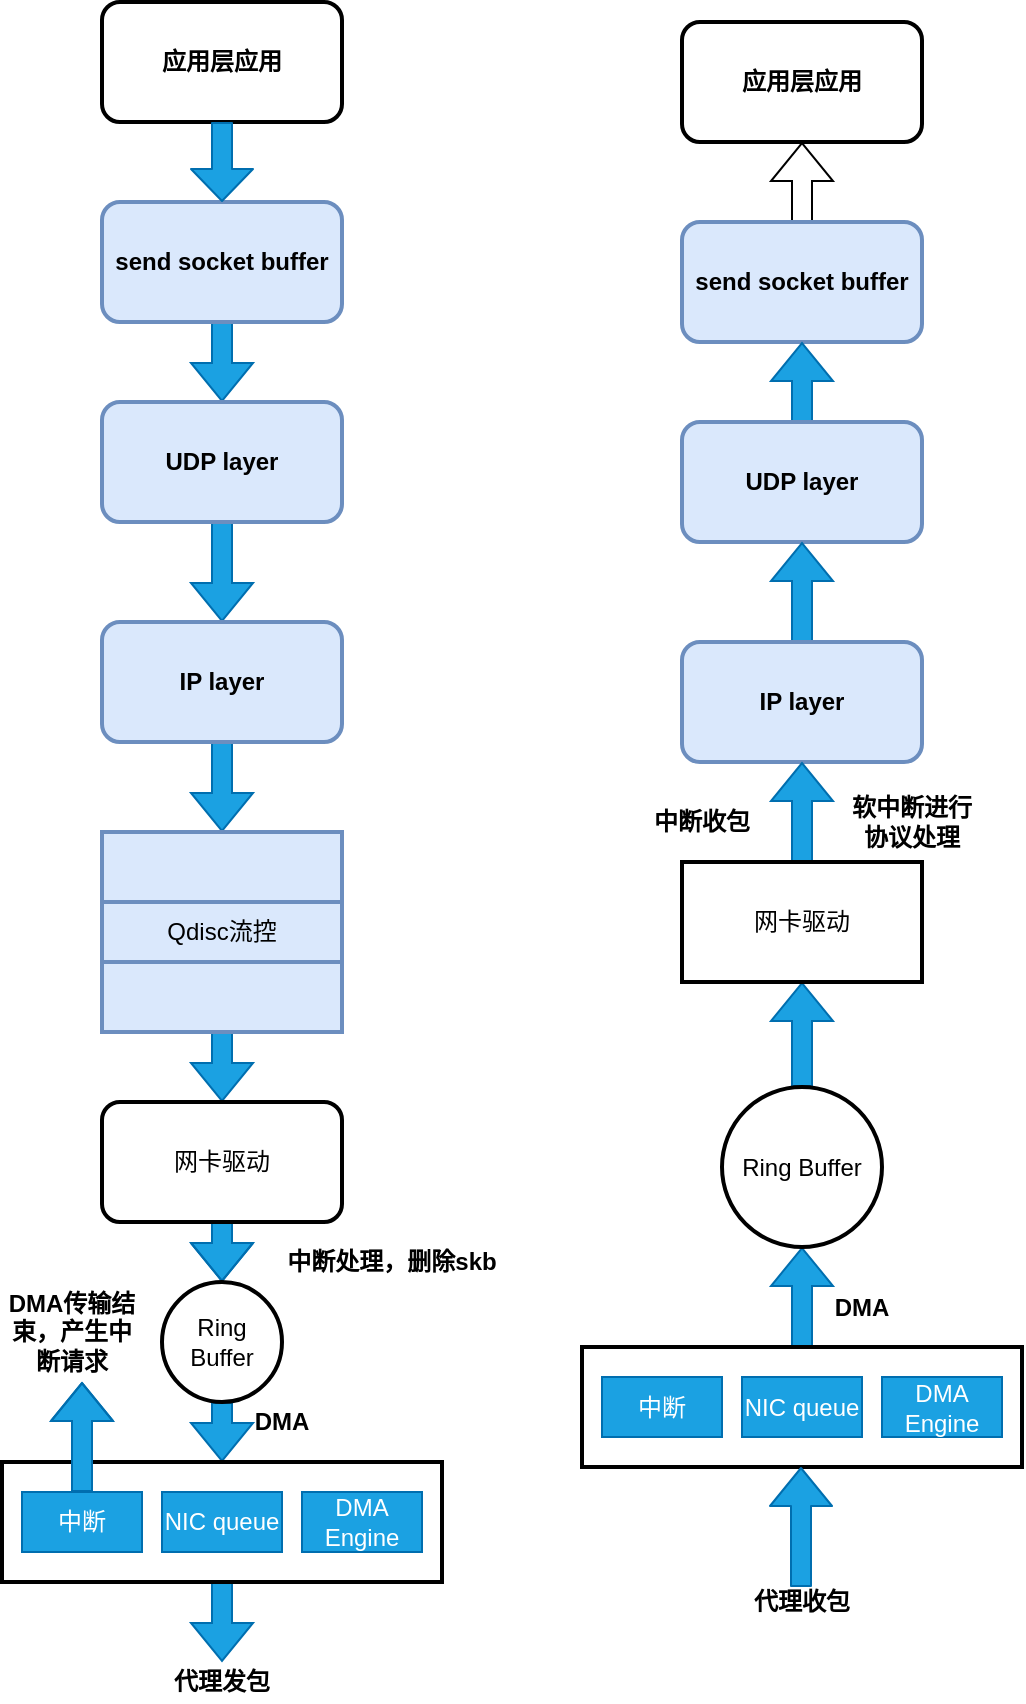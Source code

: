 <mxfile version="15.0.6" type="github">
  <diagram name="Page-1" id="c7558073-3199-34d8-9f00-42111426c3f3">
    <mxGraphModel dx="1422" dy="762" grid="1" gridSize="10" guides="1" tooltips="1" connect="1" arrows="1" fold="1" page="1" pageScale="1" pageWidth="826" pageHeight="1169" background="none" math="0" shadow="0">
      <root>
        <mxCell id="0" />
        <mxCell id="1" parent="0" />
        <mxCell id="e5rQZKcpQOIRYlzECpdS-96" value="&lt;b&gt;应用层应用&lt;/b&gt;" style="whiteSpace=wrap;html=1;strokeWidth=2;rounded=1;" vertex="1" parent="1">
          <mxGeometry x="80" y="110" width="120" height="60" as="geometry" />
        </mxCell>
        <mxCell id="e5rQZKcpQOIRYlzECpdS-102" value="" style="edgeStyle=orthogonalEdgeStyle;rounded=0;orthogonalLoop=1;jettySize=auto;html=1;strokeWidth=1;shape=flexArrow;fillColor=#1ba1e2;strokeColor=#006EAF;" edge="1" parent="1" source="e5rQZKcpQOIRYlzECpdS-99" target="e5rQZKcpQOIRYlzECpdS-100">
          <mxGeometry relative="1" as="geometry" />
        </mxCell>
        <mxCell id="e5rQZKcpQOIRYlzECpdS-99" value="&lt;b&gt;send socket buffer&lt;/b&gt;" style="rounded=1;whiteSpace=wrap;html=1;strokeWidth=2;fillColor=#dae8fc;strokeColor=#6c8ebf;" vertex="1" parent="1">
          <mxGeometry x="80" y="210" width="120" height="60" as="geometry" />
        </mxCell>
        <mxCell id="e5rQZKcpQOIRYlzECpdS-104" style="edgeStyle=orthogonalEdgeStyle;shape=flexArrow;rounded=0;orthogonalLoop=1;jettySize=auto;html=1;exitX=0.5;exitY=1;exitDx=0;exitDy=0;entryX=0.5;entryY=0;entryDx=0;entryDy=0;strokeWidth=1;fillColor=#1ba1e2;strokeColor=#006EAF;" edge="1" parent="1" source="e5rQZKcpQOIRYlzECpdS-100" target="e5rQZKcpQOIRYlzECpdS-103">
          <mxGeometry relative="1" as="geometry" />
        </mxCell>
        <mxCell id="e5rQZKcpQOIRYlzECpdS-100" value="&lt;b&gt;UDP layer&lt;/b&gt;" style="rounded=1;whiteSpace=wrap;html=1;strokeWidth=2;fillColor=#dae8fc;strokeColor=#6c8ebf;" vertex="1" parent="1">
          <mxGeometry x="80" y="310" width="120" height="60" as="geometry" />
        </mxCell>
        <mxCell id="e5rQZKcpQOIRYlzECpdS-101" value="" style="shape=flexArrow;endArrow=classic;html=1;exitX=0.5;exitY=1;exitDx=0;exitDy=0;entryX=0.5;entryY=0;entryDx=0;entryDy=0;fillColor=#1ba1e2;strokeColor=#006EAF;strokeWidth=1;endSize=5;startSize=5;" edge="1" parent="1" source="e5rQZKcpQOIRYlzECpdS-96" target="e5rQZKcpQOIRYlzECpdS-99">
          <mxGeometry width="50" height="50" relative="1" as="geometry">
            <mxPoint x="230" y="180" as="sourcePoint" />
            <mxPoint x="240" y="220" as="targetPoint" />
          </mxGeometry>
        </mxCell>
        <mxCell id="e5rQZKcpQOIRYlzECpdS-123" value="" style="edgeStyle=orthogonalEdgeStyle;shape=flexArrow;rounded=0;orthogonalLoop=1;jettySize=auto;html=1;strokeWidth=1;entryX=0.5;entryY=0;entryDx=0;entryDy=0;fillColor=#1ba1e2;strokeColor=#006EAF;" edge="1" parent="1" source="e5rQZKcpQOIRYlzECpdS-103" target="e5rQZKcpQOIRYlzECpdS-106">
          <mxGeometry relative="1" as="geometry" />
        </mxCell>
        <mxCell id="e5rQZKcpQOIRYlzECpdS-103" value="&lt;b&gt;IP layer&lt;/b&gt;" style="rounded=1;whiteSpace=wrap;html=1;strokeWidth=2;fillColor=#dae8fc;strokeColor=#6c8ebf;" vertex="1" parent="1">
          <mxGeometry x="80" y="420" width="120" height="60" as="geometry" />
        </mxCell>
        <mxCell id="e5rQZKcpQOIRYlzECpdS-106" value="" style="rounded=0;whiteSpace=wrap;html=1;strokeWidth=2;fillColor=#dae8fc;strokeColor=#6c8ebf;" vertex="1" parent="1">
          <mxGeometry x="80" y="525" width="120" height="35" as="geometry" />
        </mxCell>
        <mxCell id="e5rQZKcpQOIRYlzECpdS-118" value="" style="rounded=0;whiteSpace=wrap;html=1;strokeWidth=2;fillColor=#dae8fc;strokeColor=#6c8ebf;" vertex="1" parent="1">
          <mxGeometry x="80" y="560" width="120" height="30" as="geometry" />
        </mxCell>
        <mxCell id="e5rQZKcpQOIRYlzECpdS-147" style="edgeStyle=orthogonalEdgeStyle;shape=flexArrow;rounded=0;orthogonalLoop=1;jettySize=auto;html=1;exitX=0.5;exitY=1;exitDx=0;exitDy=0;entryX=0.5;entryY=0;entryDx=0;entryDy=0;strokeWidth=1;fillColor=#1ba1e2;strokeColor=#006EAF;" edge="1" parent="1" source="e5rQZKcpQOIRYlzECpdS-119" target="e5rQZKcpQOIRYlzECpdS-124">
          <mxGeometry relative="1" as="geometry" />
        </mxCell>
        <mxCell id="e5rQZKcpQOIRYlzECpdS-119" value="" style="rounded=0;whiteSpace=wrap;html=1;strokeWidth=2;fillColor=#dae8fc;strokeColor=#6c8ebf;" vertex="1" parent="1">
          <mxGeometry x="80" y="590" width="120" height="35" as="geometry" />
        </mxCell>
        <mxCell id="e5rQZKcpQOIRYlzECpdS-122" value="Qdisc流控" style="text;html=1;strokeColor=none;fillColor=none;align=center;verticalAlign=middle;whiteSpace=wrap;rounded=0;" vertex="1" parent="1">
          <mxGeometry x="100" y="565" width="80" height="20" as="geometry" />
        </mxCell>
        <mxCell id="e5rQZKcpQOIRYlzECpdS-148" style="edgeStyle=orthogonalEdgeStyle;shape=flexArrow;rounded=0;orthogonalLoop=1;jettySize=auto;html=1;exitX=0.5;exitY=1;exitDx=0;exitDy=0;strokeWidth=1;fillColor=#1ba1e2;strokeColor=#006EAF;" edge="1" parent="1" source="e5rQZKcpQOIRYlzECpdS-124" target="e5rQZKcpQOIRYlzECpdS-127">
          <mxGeometry relative="1" as="geometry" />
        </mxCell>
        <mxCell id="e5rQZKcpQOIRYlzECpdS-124" value="网卡驱动" style="rounded=1;whiteSpace=wrap;html=1;strokeWidth=2;" vertex="1" parent="1">
          <mxGeometry x="80" y="660" width="120" height="60" as="geometry" />
        </mxCell>
        <mxCell id="e5rQZKcpQOIRYlzECpdS-149" style="edgeStyle=orthogonalEdgeStyle;shape=flexArrow;rounded=0;orthogonalLoop=1;jettySize=auto;html=1;exitX=0.5;exitY=1;exitDx=0;exitDy=0;entryX=0.5;entryY=0;entryDx=0;entryDy=0;strokeWidth=1;fillColor=#1ba1e2;strokeColor=#006EAF;" edge="1" parent="1" source="e5rQZKcpQOIRYlzECpdS-127" target="e5rQZKcpQOIRYlzECpdS-128">
          <mxGeometry relative="1" as="geometry" />
        </mxCell>
        <mxCell id="e5rQZKcpQOIRYlzECpdS-127" value="Ring Buffer" style="ellipse;whiteSpace=wrap;html=1;aspect=fixed;rounded=1;strokeWidth=2;" vertex="1" parent="1">
          <mxGeometry x="110" y="750" width="60" height="60" as="geometry" />
        </mxCell>
        <mxCell id="e5rQZKcpQOIRYlzECpdS-175" style="edgeStyle=orthogonalEdgeStyle;shape=flexArrow;rounded=0;orthogonalLoop=1;jettySize=auto;html=1;exitX=0.5;exitY=1;exitDx=0;exitDy=0;strokeWidth=1;fillColor=#1ba1e2;strokeColor=#006EAF;" edge="1" parent="1" source="e5rQZKcpQOIRYlzECpdS-128" target="e5rQZKcpQOIRYlzECpdS-176">
          <mxGeometry relative="1" as="geometry">
            <mxPoint x="140" y="940" as="targetPoint" />
          </mxGeometry>
        </mxCell>
        <mxCell id="e5rQZKcpQOIRYlzECpdS-128" value="" style="rounded=0;whiteSpace=wrap;html=1;strokeWidth=2;" vertex="1" parent="1">
          <mxGeometry x="30" y="840" width="220" height="60" as="geometry" />
        </mxCell>
        <mxCell id="e5rQZKcpQOIRYlzECpdS-151" style="edgeStyle=orthogonalEdgeStyle;shape=flexArrow;rounded=0;orthogonalLoop=1;jettySize=auto;html=1;exitX=0.5;exitY=0;exitDx=0;exitDy=0;strokeWidth=1;fillColor=#1ba1e2;strokeColor=#006EAF;" edge="1" parent="1" source="e5rQZKcpQOIRYlzECpdS-129">
          <mxGeometry relative="1" as="geometry">
            <mxPoint x="70" y="800" as="targetPoint" />
          </mxGeometry>
        </mxCell>
        <mxCell id="e5rQZKcpQOIRYlzECpdS-129" value="中断" style="text;html=1;strokeColor=#006EAF;fillColor=#1ba1e2;align=center;verticalAlign=middle;whiteSpace=wrap;rounded=0;fontColor=#ffffff;" vertex="1" parent="1">
          <mxGeometry x="40" y="855" width="60" height="30" as="geometry" />
        </mxCell>
        <mxCell id="e5rQZKcpQOIRYlzECpdS-132" value="NIC queue" style="text;html=1;strokeColor=#006EAF;fillColor=#1ba1e2;align=center;verticalAlign=middle;whiteSpace=wrap;rounded=0;fontColor=#ffffff;" vertex="1" parent="1">
          <mxGeometry x="110" y="855" width="60" height="30" as="geometry" />
        </mxCell>
        <mxCell id="e5rQZKcpQOIRYlzECpdS-133" value="DMA Engine" style="text;html=1;strokeColor=#006EAF;fillColor=#1ba1e2;align=center;verticalAlign=middle;whiteSpace=wrap;rounded=0;fontColor=#ffffff;" vertex="1" parent="1">
          <mxGeometry x="180" y="855" width="60" height="30" as="geometry" />
        </mxCell>
        <mxCell id="e5rQZKcpQOIRYlzECpdS-154" value="" style="edgeStyle=orthogonalEdgeStyle;shape=flexArrow;rounded=0;orthogonalLoop=1;jettySize=auto;html=1;strokeWidth=1;fillColor=#1ba1e2;strokeColor=#006EAF;" edge="1" parent="1" source="e5rQZKcpQOIRYlzECpdS-135" target="e5rQZKcpQOIRYlzECpdS-139">
          <mxGeometry relative="1" as="geometry" />
        </mxCell>
        <mxCell id="e5rQZKcpQOIRYlzECpdS-135" value="" style="rounded=0;whiteSpace=wrap;html=1;strokeWidth=2;" vertex="1" parent="1">
          <mxGeometry x="320" y="782.5" width="220" height="60" as="geometry" />
        </mxCell>
        <mxCell id="e5rQZKcpQOIRYlzECpdS-136" value="中断" style="text;html=1;strokeColor=#006EAF;fillColor=#1ba1e2;align=center;verticalAlign=middle;whiteSpace=wrap;rounded=0;fontColor=#ffffff;" vertex="1" parent="1">
          <mxGeometry x="330" y="797.5" width="60" height="30" as="geometry" />
        </mxCell>
        <mxCell id="e5rQZKcpQOIRYlzECpdS-137" value="NIC queue" style="text;html=1;strokeColor=#006EAF;fillColor=#1ba1e2;align=center;verticalAlign=middle;whiteSpace=wrap;rounded=0;fontColor=#ffffff;" vertex="1" parent="1">
          <mxGeometry x="400" y="797.5" width="60" height="30" as="geometry" />
        </mxCell>
        <mxCell id="e5rQZKcpQOIRYlzECpdS-138" value="DMA Engine" style="text;html=1;strokeColor=#006EAF;fillColor=#1ba1e2;align=center;verticalAlign=middle;whiteSpace=wrap;rounded=0;fontColor=#ffffff;" vertex="1" parent="1">
          <mxGeometry x="470" y="797.5" width="60" height="30" as="geometry" />
        </mxCell>
        <mxCell id="e5rQZKcpQOIRYlzECpdS-170" style="edgeStyle=orthogonalEdgeStyle;shape=flexArrow;rounded=0;orthogonalLoop=1;jettySize=auto;html=1;exitX=0.5;exitY=0;exitDx=0;exitDy=0;entryX=0.5;entryY=1;entryDx=0;entryDy=0;strokeWidth=1;fillColor=#1ba1e2;strokeColor=#006EAF;" edge="1" parent="1" source="e5rQZKcpQOIRYlzECpdS-139" target="e5rQZKcpQOIRYlzECpdS-167">
          <mxGeometry relative="1" as="geometry" />
        </mxCell>
        <mxCell id="e5rQZKcpQOIRYlzECpdS-139" value="Ring Buffer" style="ellipse;whiteSpace=wrap;html=1;aspect=fixed;rounded=1;strokeWidth=2;" vertex="1" parent="1">
          <mxGeometry x="390" y="652.5" width="80" height="80" as="geometry" />
        </mxCell>
        <mxCell id="e5rQZKcpQOIRYlzECpdS-158" value="" style="edgeStyle=orthogonalEdgeStyle;shape=flexArrow;rounded=0;orthogonalLoop=1;jettySize=auto;html=1;strokeWidth=1;" edge="1" parent="1" source="e5rQZKcpQOIRYlzECpdS-141" target="e5rQZKcpQOIRYlzECpdS-146">
          <mxGeometry relative="1" as="geometry" />
        </mxCell>
        <mxCell id="e5rQZKcpQOIRYlzECpdS-141" value="&lt;b&gt;send socket buffer&lt;/b&gt;" style="rounded=1;whiteSpace=wrap;html=1;strokeWidth=2;fillColor=#dae8fc;strokeColor=#6c8ebf;" vertex="1" parent="1">
          <mxGeometry x="370" y="220" width="120" height="60" as="geometry" />
        </mxCell>
        <mxCell id="e5rQZKcpQOIRYlzECpdS-157" value="" style="edgeStyle=orthogonalEdgeStyle;shape=flexArrow;rounded=0;orthogonalLoop=1;jettySize=auto;html=1;strokeWidth=1;fillColor=#1ba1e2;strokeColor=#006EAF;" edge="1" parent="1" source="e5rQZKcpQOIRYlzECpdS-143" target="e5rQZKcpQOIRYlzECpdS-141">
          <mxGeometry relative="1" as="geometry" />
        </mxCell>
        <mxCell id="e5rQZKcpQOIRYlzECpdS-143" value="&lt;b&gt;UDP layer&lt;/b&gt;" style="rounded=1;whiteSpace=wrap;html=1;strokeWidth=2;fillColor=#dae8fc;strokeColor=#6c8ebf;" vertex="1" parent="1">
          <mxGeometry x="370" y="320" width="120" height="60" as="geometry" />
        </mxCell>
        <mxCell id="e5rQZKcpQOIRYlzECpdS-156" value="" style="edgeStyle=orthogonalEdgeStyle;shape=flexArrow;rounded=0;orthogonalLoop=1;jettySize=auto;html=1;strokeWidth=1;fillColor=#1ba1e2;strokeColor=#006EAF;" edge="1" parent="1" source="e5rQZKcpQOIRYlzECpdS-145" target="e5rQZKcpQOIRYlzECpdS-143">
          <mxGeometry relative="1" as="geometry" />
        </mxCell>
        <mxCell id="e5rQZKcpQOIRYlzECpdS-145" value="&lt;b&gt;IP layer&lt;/b&gt;" style="rounded=1;whiteSpace=wrap;html=1;strokeWidth=2;fillColor=#dae8fc;strokeColor=#6c8ebf;" vertex="1" parent="1">
          <mxGeometry x="370" y="430" width="120" height="60" as="geometry" />
        </mxCell>
        <mxCell id="e5rQZKcpQOIRYlzECpdS-146" value="&lt;b&gt;应用层应用&lt;/b&gt;" style="whiteSpace=wrap;html=1;strokeWidth=2;rounded=1;" vertex="1" parent="1">
          <mxGeometry x="370" y="120" width="120" height="60" as="geometry" />
        </mxCell>
        <mxCell id="e5rQZKcpQOIRYlzECpdS-150" value="&lt;b&gt;中断处理，删除skb&lt;/b&gt;" style="text;html=1;strokeColor=none;fillColor=none;align=center;verticalAlign=middle;whiteSpace=wrap;rounded=0;" vertex="1" parent="1">
          <mxGeometry x="170" y="730" width="110" height="20" as="geometry" />
        </mxCell>
        <mxCell id="e5rQZKcpQOIRYlzECpdS-152" value="&lt;b&gt;DMA传输结束，产生中断请求&lt;/b&gt;" style="text;html=1;strokeColor=none;fillColor=none;align=center;verticalAlign=middle;whiteSpace=wrap;rounded=0;" vertex="1" parent="1">
          <mxGeometry x="30" y="750" width="70" height="50" as="geometry" />
        </mxCell>
        <mxCell id="e5rQZKcpQOIRYlzECpdS-160" value="&lt;b&gt;DMA&lt;/b&gt;" style="text;html=1;strokeColor=none;fillColor=none;align=center;verticalAlign=middle;whiteSpace=wrap;rounded=0;" vertex="1" parent="1">
          <mxGeometry x="150" y="810" width="40" height="20" as="geometry" />
        </mxCell>
        <mxCell id="e5rQZKcpQOIRYlzECpdS-161" value="&lt;b&gt;DMA&lt;/b&gt;" style="text;html=1;strokeColor=none;fillColor=none;align=center;verticalAlign=middle;whiteSpace=wrap;rounded=0;" vertex="1" parent="1">
          <mxGeometry x="440" y="752.5" width="40" height="20" as="geometry" />
        </mxCell>
        <mxCell id="e5rQZKcpQOIRYlzECpdS-166" value="" style="shape=flexArrow;endArrow=classic;html=1;strokeWidth=1;fillColor=#1ba1e2;strokeColor=#006EAF;" edge="1" parent="1">
          <mxGeometry width="50" height="50" relative="1" as="geometry">
            <mxPoint x="429.5" y="902.5" as="sourcePoint" />
            <mxPoint x="429.5" y="842.5" as="targetPoint" />
          </mxGeometry>
        </mxCell>
        <mxCell id="e5rQZKcpQOIRYlzECpdS-171" style="edgeStyle=orthogonalEdgeStyle;shape=flexArrow;rounded=0;orthogonalLoop=1;jettySize=auto;html=1;exitX=0.5;exitY=0;exitDx=0;exitDy=0;entryX=0.5;entryY=1;entryDx=0;entryDy=0;strokeWidth=1;fillColor=#1ba1e2;strokeColor=#006EAF;" edge="1" parent="1" source="e5rQZKcpQOIRYlzECpdS-167" target="e5rQZKcpQOIRYlzECpdS-145">
          <mxGeometry relative="1" as="geometry" />
        </mxCell>
        <mxCell id="e5rQZKcpQOIRYlzECpdS-167" value="网卡驱动" style="rounded=1;whiteSpace=wrap;html=1;strokeWidth=2;arcSize=0;" vertex="1" parent="1">
          <mxGeometry x="370" y="540" width="120" height="60" as="geometry" />
        </mxCell>
        <mxCell id="e5rQZKcpQOIRYlzECpdS-174" value="&lt;b&gt;代理收包&lt;/b&gt;" style="text;html=1;strokeColor=none;fillColor=none;align=center;verticalAlign=middle;whiteSpace=wrap;rounded=0;" vertex="1" parent="1">
          <mxGeometry x="390" y="900" width="80" height="20" as="geometry" />
        </mxCell>
        <mxCell id="e5rQZKcpQOIRYlzECpdS-176" value="&lt;b&gt;代理发包&lt;/b&gt;" style="text;html=1;strokeColor=none;fillColor=none;align=center;verticalAlign=middle;whiteSpace=wrap;rounded=0;" vertex="1" parent="1">
          <mxGeometry x="110" y="940" width="60" height="20" as="geometry" />
        </mxCell>
        <mxCell id="e5rQZKcpQOIRYlzECpdS-177" value="&lt;b&gt;中断收包&lt;/b&gt;" style="text;html=1;strokeColor=none;fillColor=none;align=center;verticalAlign=middle;whiteSpace=wrap;rounded=0;" vertex="1" parent="1">
          <mxGeometry x="340" y="510" width="80" height="20" as="geometry" />
        </mxCell>
        <mxCell id="e5rQZKcpQOIRYlzECpdS-178" value="&lt;b&gt;软中断进行协议处理&lt;/b&gt;" style="text;html=1;strokeColor=none;fillColor=none;align=center;verticalAlign=middle;whiteSpace=wrap;rounded=0;" vertex="1" parent="1">
          <mxGeometry x="450" y="510" width="70" height="20" as="geometry" />
        </mxCell>
      </root>
    </mxGraphModel>
  </diagram>
</mxfile>
